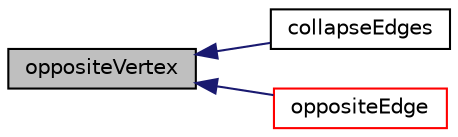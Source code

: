 digraph "oppositeVertex"
{
  bgcolor="transparent";
  edge [fontname="Helvetica",fontsize="10",labelfontname="Helvetica",labelfontsize="10"];
  node [fontname="Helvetica",fontsize="10",shape=record];
  rankdir="LR";
  Node570 [label="oppositeVertex",height=0.2,width=0.4,color="black", fillcolor="grey75", style="filled", fontcolor="black"];
  Node570 -> Node571 [dir="back",color="midnightblue",fontsize="10",style="solid",fontname="Helvetica"];
  Node571 [label="collapseEdges",height=0.2,width=0.4,color="black",URL="$a26673.html#a5d5f37658655f0d947ff457a0d8f061c",tooltip="Create new triSurface by collapsing edges to specified. "];
  Node570 -> Node572 [dir="back",color="midnightblue",fontsize="10",style="solid",fontname="Helvetica"];
  Node572 [label="oppositeEdge",height=0.2,width=0.4,color="red",URL="$a26673.html#add52a50eba859bf8d348958892f352c3",tooltip="Get edge opposite vertex (local numbering) "];
}
